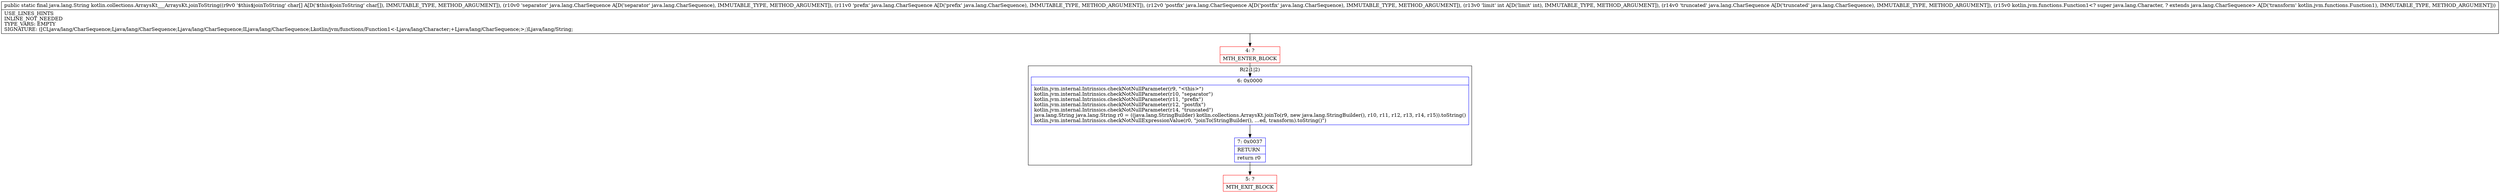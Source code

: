 digraph "CFG forkotlin.collections.ArraysKt___ArraysKt.joinToString([CLjava\/lang\/CharSequence;Ljava\/lang\/CharSequence;Ljava\/lang\/CharSequence;ILjava\/lang\/CharSequence;Lkotlin\/jvm\/functions\/Function1;)Ljava\/lang\/String;" {
subgraph cluster_Region_1011696287 {
label = "R(2:1|2)";
node [shape=record,color=blue];
Node_6 [shape=record,label="{6\:\ 0x0000|kotlin.jvm.internal.Intrinsics.checkNotNullParameter(r9, \"\<this\>\")\lkotlin.jvm.internal.Intrinsics.checkNotNullParameter(r10, \"separator\")\lkotlin.jvm.internal.Intrinsics.checkNotNullParameter(r11, \"prefix\")\lkotlin.jvm.internal.Intrinsics.checkNotNullParameter(r12, \"postfix\")\lkotlin.jvm.internal.Intrinsics.checkNotNullParameter(r14, \"truncated\")\ljava.lang.String java.lang.String r0 = ((java.lang.StringBuilder) kotlin.collections.ArraysKt.joinTo(r9, new java.lang.StringBuilder(), r10, r11, r12, r13, r14, r15)).toString()\lkotlin.jvm.internal.Intrinsics.checkNotNullExpressionValue(r0, \"joinTo(StringBuilder(), …ed, transform).toString()\")\l}"];
Node_7 [shape=record,label="{7\:\ 0x0037|RETURN\l|return r0\l}"];
}
Node_4 [shape=record,color=red,label="{4\:\ ?|MTH_ENTER_BLOCK\l}"];
Node_5 [shape=record,color=red,label="{5\:\ ?|MTH_EXIT_BLOCK\l}"];
MethodNode[shape=record,label="{public static final java.lang.String kotlin.collections.ArraysKt___ArraysKt.joinToString((r9v0 '$this$joinToString' char[] A[D('$this$joinToString' char[]), IMMUTABLE_TYPE, METHOD_ARGUMENT]), (r10v0 'separator' java.lang.CharSequence A[D('separator' java.lang.CharSequence), IMMUTABLE_TYPE, METHOD_ARGUMENT]), (r11v0 'prefix' java.lang.CharSequence A[D('prefix' java.lang.CharSequence), IMMUTABLE_TYPE, METHOD_ARGUMENT]), (r12v0 'postfix' java.lang.CharSequence A[D('postfix' java.lang.CharSequence), IMMUTABLE_TYPE, METHOD_ARGUMENT]), (r13v0 'limit' int A[D('limit' int), IMMUTABLE_TYPE, METHOD_ARGUMENT]), (r14v0 'truncated' java.lang.CharSequence A[D('truncated' java.lang.CharSequence), IMMUTABLE_TYPE, METHOD_ARGUMENT]), (r15v0 kotlin.jvm.functions.Function1\<? super java.lang.Character, ? extends java.lang.CharSequence\> A[D('transform' kotlin.jvm.functions.Function1), IMMUTABLE_TYPE, METHOD_ARGUMENT]))  | USE_LINES_HINTS\lINLINE_NOT_NEEDED\lTYPE_VARS: EMPTY\lSIGNATURE: ([CLjava\/lang\/CharSequence;Ljava\/lang\/CharSequence;Ljava\/lang\/CharSequence;ILjava\/lang\/CharSequence;Lkotlin\/jvm\/functions\/Function1\<\-Ljava\/lang\/Character;+Ljava\/lang\/CharSequence;\>;)Ljava\/lang\/String;\l}"];
MethodNode -> Node_4;Node_6 -> Node_7;
Node_7 -> Node_5;
Node_4 -> Node_6;
}

